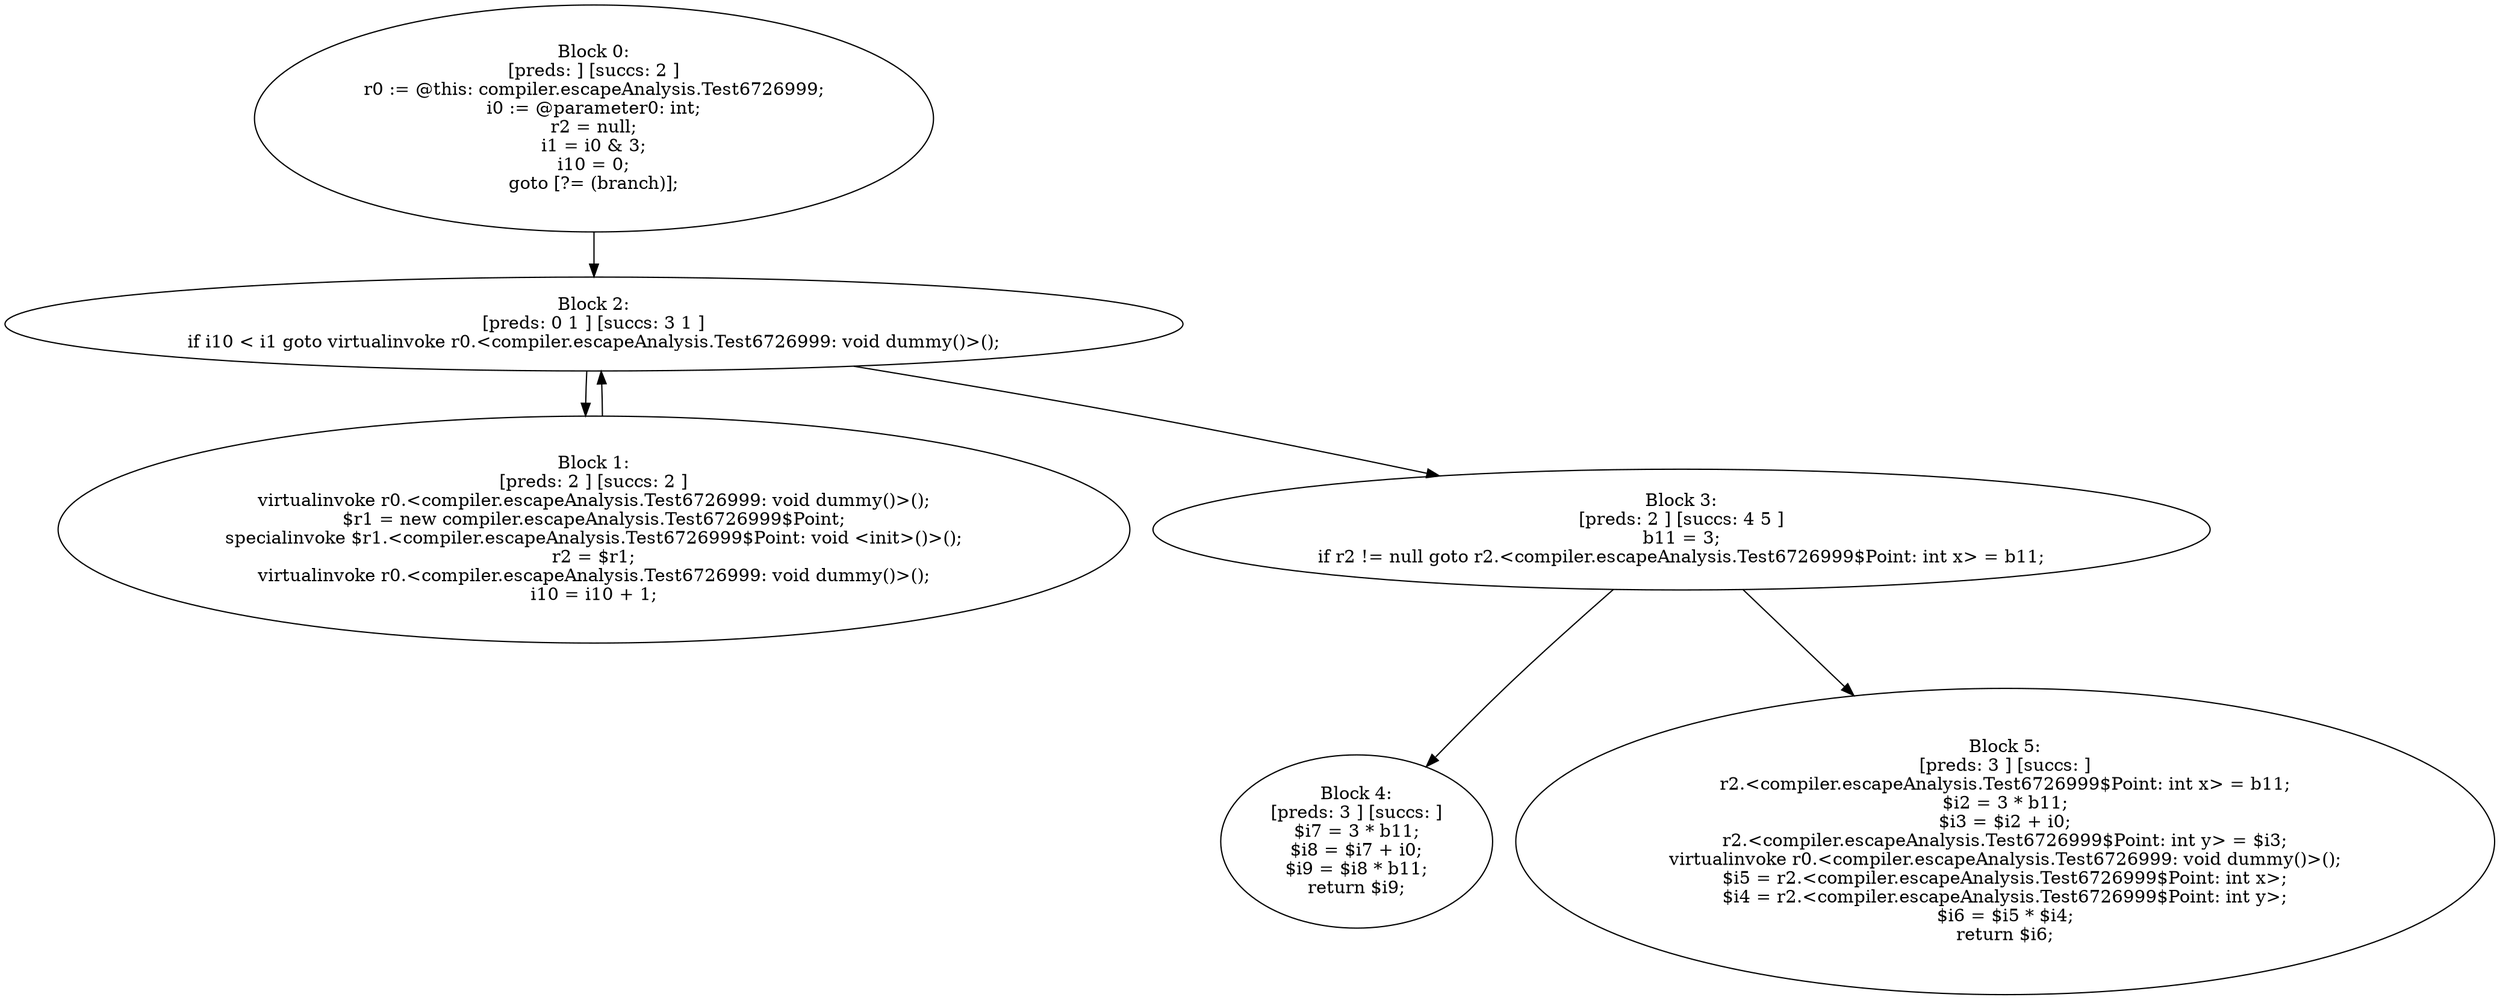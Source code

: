 digraph "unitGraph" {
    "Block 0:
[preds: ] [succs: 2 ]
r0 := @this: compiler.escapeAnalysis.Test6726999;
i0 := @parameter0: int;
r2 = null;
i1 = i0 & 3;
i10 = 0;
goto [?= (branch)];
"
    "Block 1:
[preds: 2 ] [succs: 2 ]
virtualinvoke r0.<compiler.escapeAnalysis.Test6726999: void dummy()>();
$r1 = new compiler.escapeAnalysis.Test6726999$Point;
specialinvoke $r1.<compiler.escapeAnalysis.Test6726999$Point: void <init>()>();
r2 = $r1;
virtualinvoke r0.<compiler.escapeAnalysis.Test6726999: void dummy()>();
i10 = i10 + 1;
"
    "Block 2:
[preds: 0 1 ] [succs: 3 1 ]
if i10 < i1 goto virtualinvoke r0.<compiler.escapeAnalysis.Test6726999: void dummy()>();
"
    "Block 3:
[preds: 2 ] [succs: 4 5 ]
b11 = 3;
if r2 != null goto r2.<compiler.escapeAnalysis.Test6726999$Point: int x> = b11;
"
    "Block 4:
[preds: 3 ] [succs: ]
$i7 = 3 * b11;
$i8 = $i7 + i0;
$i9 = $i8 * b11;
return $i9;
"
    "Block 5:
[preds: 3 ] [succs: ]
r2.<compiler.escapeAnalysis.Test6726999$Point: int x> = b11;
$i2 = 3 * b11;
$i3 = $i2 + i0;
r2.<compiler.escapeAnalysis.Test6726999$Point: int y> = $i3;
virtualinvoke r0.<compiler.escapeAnalysis.Test6726999: void dummy()>();
$i5 = r2.<compiler.escapeAnalysis.Test6726999$Point: int x>;
$i4 = r2.<compiler.escapeAnalysis.Test6726999$Point: int y>;
$i6 = $i5 * $i4;
return $i6;
"
    "Block 0:
[preds: ] [succs: 2 ]
r0 := @this: compiler.escapeAnalysis.Test6726999;
i0 := @parameter0: int;
r2 = null;
i1 = i0 & 3;
i10 = 0;
goto [?= (branch)];
"->"Block 2:
[preds: 0 1 ] [succs: 3 1 ]
if i10 < i1 goto virtualinvoke r0.<compiler.escapeAnalysis.Test6726999: void dummy()>();
";
    "Block 1:
[preds: 2 ] [succs: 2 ]
virtualinvoke r0.<compiler.escapeAnalysis.Test6726999: void dummy()>();
$r1 = new compiler.escapeAnalysis.Test6726999$Point;
specialinvoke $r1.<compiler.escapeAnalysis.Test6726999$Point: void <init>()>();
r2 = $r1;
virtualinvoke r0.<compiler.escapeAnalysis.Test6726999: void dummy()>();
i10 = i10 + 1;
"->"Block 2:
[preds: 0 1 ] [succs: 3 1 ]
if i10 < i1 goto virtualinvoke r0.<compiler.escapeAnalysis.Test6726999: void dummy()>();
";
    "Block 2:
[preds: 0 1 ] [succs: 3 1 ]
if i10 < i1 goto virtualinvoke r0.<compiler.escapeAnalysis.Test6726999: void dummy()>();
"->"Block 3:
[preds: 2 ] [succs: 4 5 ]
b11 = 3;
if r2 != null goto r2.<compiler.escapeAnalysis.Test6726999$Point: int x> = b11;
";
    "Block 2:
[preds: 0 1 ] [succs: 3 1 ]
if i10 < i1 goto virtualinvoke r0.<compiler.escapeAnalysis.Test6726999: void dummy()>();
"->"Block 1:
[preds: 2 ] [succs: 2 ]
virtualinvoke r0.<compiler.escapeAnalysis.Test6726999: void dummy()>();
$r1 = new compiler.escapeAnalysis.Test6726999$Point;
specialinvoke $r1.<compiler.escapeAnalysis.Test6726999$Point: void <init>()>();
r2 = $r1;
virtualinvoke r0.<compiler.escapeAnalysis.Test6726999: void dummy()>();
i10 = i10 + 1;
";
    "Block 3:
[preds: 2 ] [succs: 4 5 ]
b11 = 3;
if r2 != null goto r2.<compiler.escapeAnalysis.Test6726999$Point: int x> = b11;
"->"Block 4:
[preds: 3 ] [succs: ]
$i7 = 3 * b11;
$i8 = $i7 + i0;
$i9 = $i8 * b11;
return $i9;
";
    "Block 3:
[preds: 2 ] [succs: 4 5 ]
b11 = 3;
if r2 != null goto r2.<compiler.escapeAnalysis.Test6726999$Point: int x> = b11;
"->"Block 5:
[preds: 3 ] [succs: ]
r2.<compiler.escapeAnalysis.Test6726999$Point: int x> = b11;
$i2 = 3 * b11;
$i3 = $i2 + i0;
r2.<compiler.escapeAnalysis.Test6726999$Point: int y> = $i3;
virtualinvoke r0.<compiler.escapeAnalysis.Test6726999: void dummy()>();
$i5 = r2.<compiler.escapeAnalysis.Test6726999$Point: int x>;
$i4 = r2.<compiler.escapeAnalysis.Test6726999$Point: int y>;
$i6 = $i5 * $i4;
return $i6;
";
}
